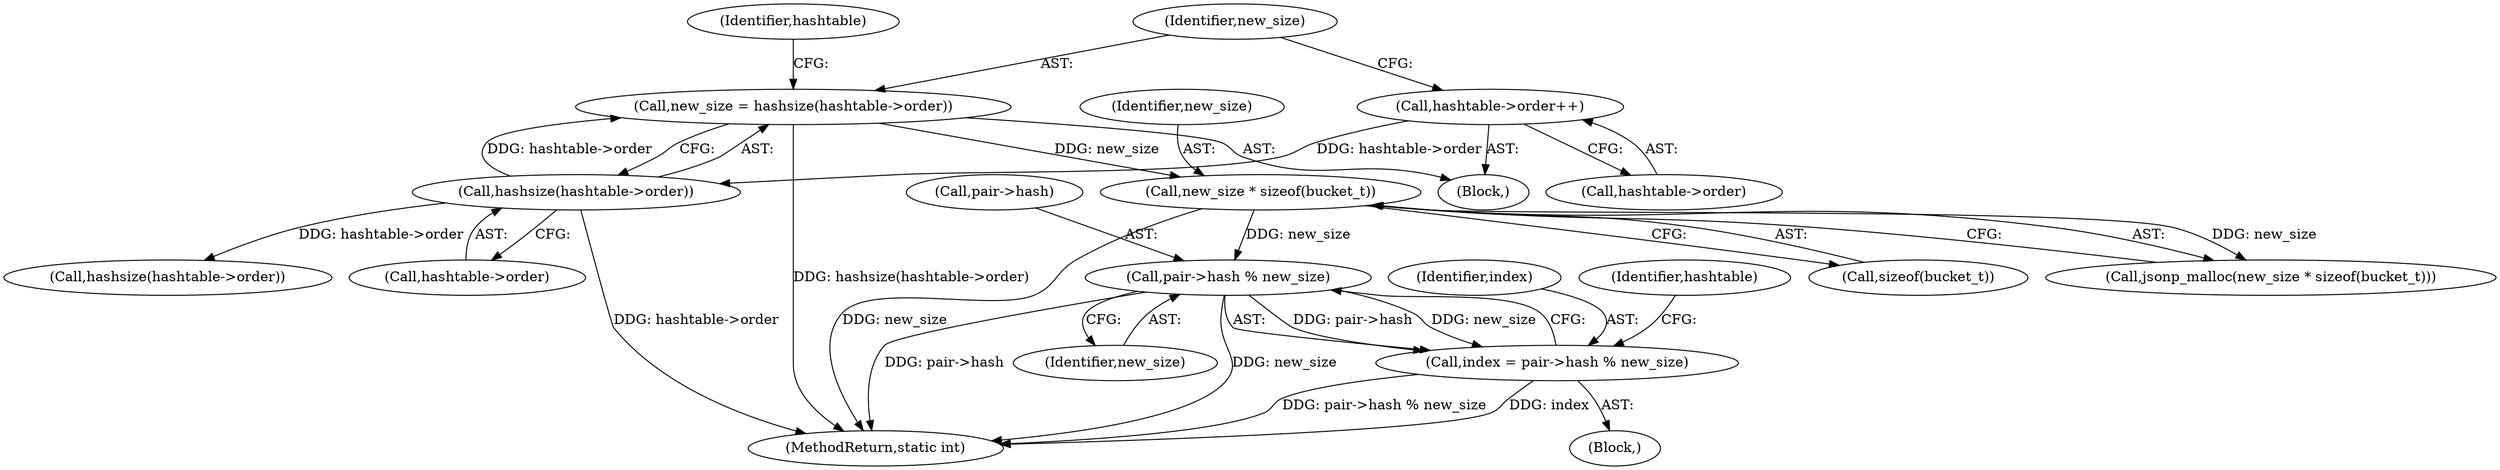digraph "0_jansson_8f80c2d83808150724d31793e6ade92749b1faa4_2@pointer" {
"1000207" [label="(Call,pair->hash % new_size)"];
"1000128" [label="(Call,new_size * sizeof(bucket_t))"];
"1000117" [label="(Call,new_size = hashsize(hashtable->order))"];
"1000119" [label="(Call,hashsize(hashtable->order))"];
"1000113" [label="(Call,hashtable->order++)"];
"1000205" [label="(Call,index = pair->hash % new_size)"];
"1000146" [label="(Call,hashsize(hashtable->order))"];
"1000195" [label="(Block,)"];
"1000113" [label="(Call,hashtable->order++)"];
"1000114" [label="(Call,hashtable->order)"];
"1000118" [label="(Identifier,new_size)"];
"1000125" [label="(Identifier,hashtable)"];
"1000206" [label="(Identifier,index)"];
"1000207" [label="(Call,pair->hash % new_size)"];
"1000128" [label="(Call,new_size * sizeof(bucket_t))"];
"1000213" [label="(Identifier,hashtable)"];
"1000205" [label="(Call,index = pair->hash % new_size)"];
"1000208" [label="(Call,pair->hash)"];
"1000226" [label="(MethodReturn,static int)"];
"1000129" [label="(Identifier,new_size)"];
"1000130" [label="(Call,sizeof(bucket_t))"];
"1000102" [label="(Block,)"];
"1000127" [label="(Call,jsonp_malloc(new_size * sizeof(bucket_t)))"];
"1000117" [label="(Call,new_size = hashsize(hashtable->order))"];
"1000120" [label="(Call,hashtable->order)"];
"1000119" [label="(Call,hashsize(hashtable->order))"];
"1000211" [label="(Identifier,new_size)"];
"1000207" -> "1000205"  [label="AST: "];
"1000207" -> "1000211"  [label="CFG: "];
"1000208" -> "1000207"  [label="AST: "];
"1000211" -> "1000207"  [label="AST: "];
"1000205" -> "1000207"  [label="CFG: "];
"1000207" -> "1000226"  [label="DDG: pair->hash"];
"1000207" -> "1000226"  [label="DDG: new_size"];
"1000207" -> "1000205"  [label="DDG: pair->hash"];
"1000207" -> "1000205"  [label="DDG: new_size"];
"1000128" -> "1000207"  [label="DDG: new_size"];
"1000128" -> "1000127"  [label="AST: "];
"1000128" -> "1000130"  [label="CFG: "];
"1000129" -> "1000128"  [label="AST: "];
"1000130" -> "1000128"  [label="AST: "];
"1000127" -> "1000128"  [label="CFG: "];
"1000128" -> "1000226"  [label="DDG: new_size"];
"1000128" -> "1000127"  [label="DDG: new_size"];
"1000117" -> "1000128"  [label="DDG: new_size"];
"1000117" -> "1000102"  [label="AST: "];
"1000117" -> "1000119"  [label="CFG: "];
"1000118" -> "1000117"  [label="AST: "];
"1000119" -> "1000117"  [label="AST: "];
"1000125" -> "1000117"  [label="CFG: "];
"1000117" -> "1000226"  [label="DDG: hashsize(hashtable->order)"];
"1000119" -> "1000117"  [label="DDG: hashtable->order"];
"1000119" -> "1000120"  [label="CFG: "];
"1000120" -> "1000119"  [label="AST: "];
"1000119" -> "1000226"  [label="DDG: hashtable->order"];
"1000113" -> "1000119"  [label="DDG: hashtable->order"];
"1000119" -> "1000146"  [label="DDG: hashtable->order"];
"1000113" -> "1000102"  [label="AST: "];
"1000113" -> "1000114"  [label="CFG: "];
"1000114" -> "1000113"  [label="AST: "];
"1000118" -> "1000113"  [label="CFG: "];
"1000205" -> "1000195"  [label="AST: "];
"1000206" -> "1000205"  [label="AST: "];
"1000213" -> "1000205"  [label="CFG: "];
"1000205" -> "1000226"  [label="DDG: index"];
"1000205" -> "1000226"  [label="DDG: pair->hash % new_size"];
}
